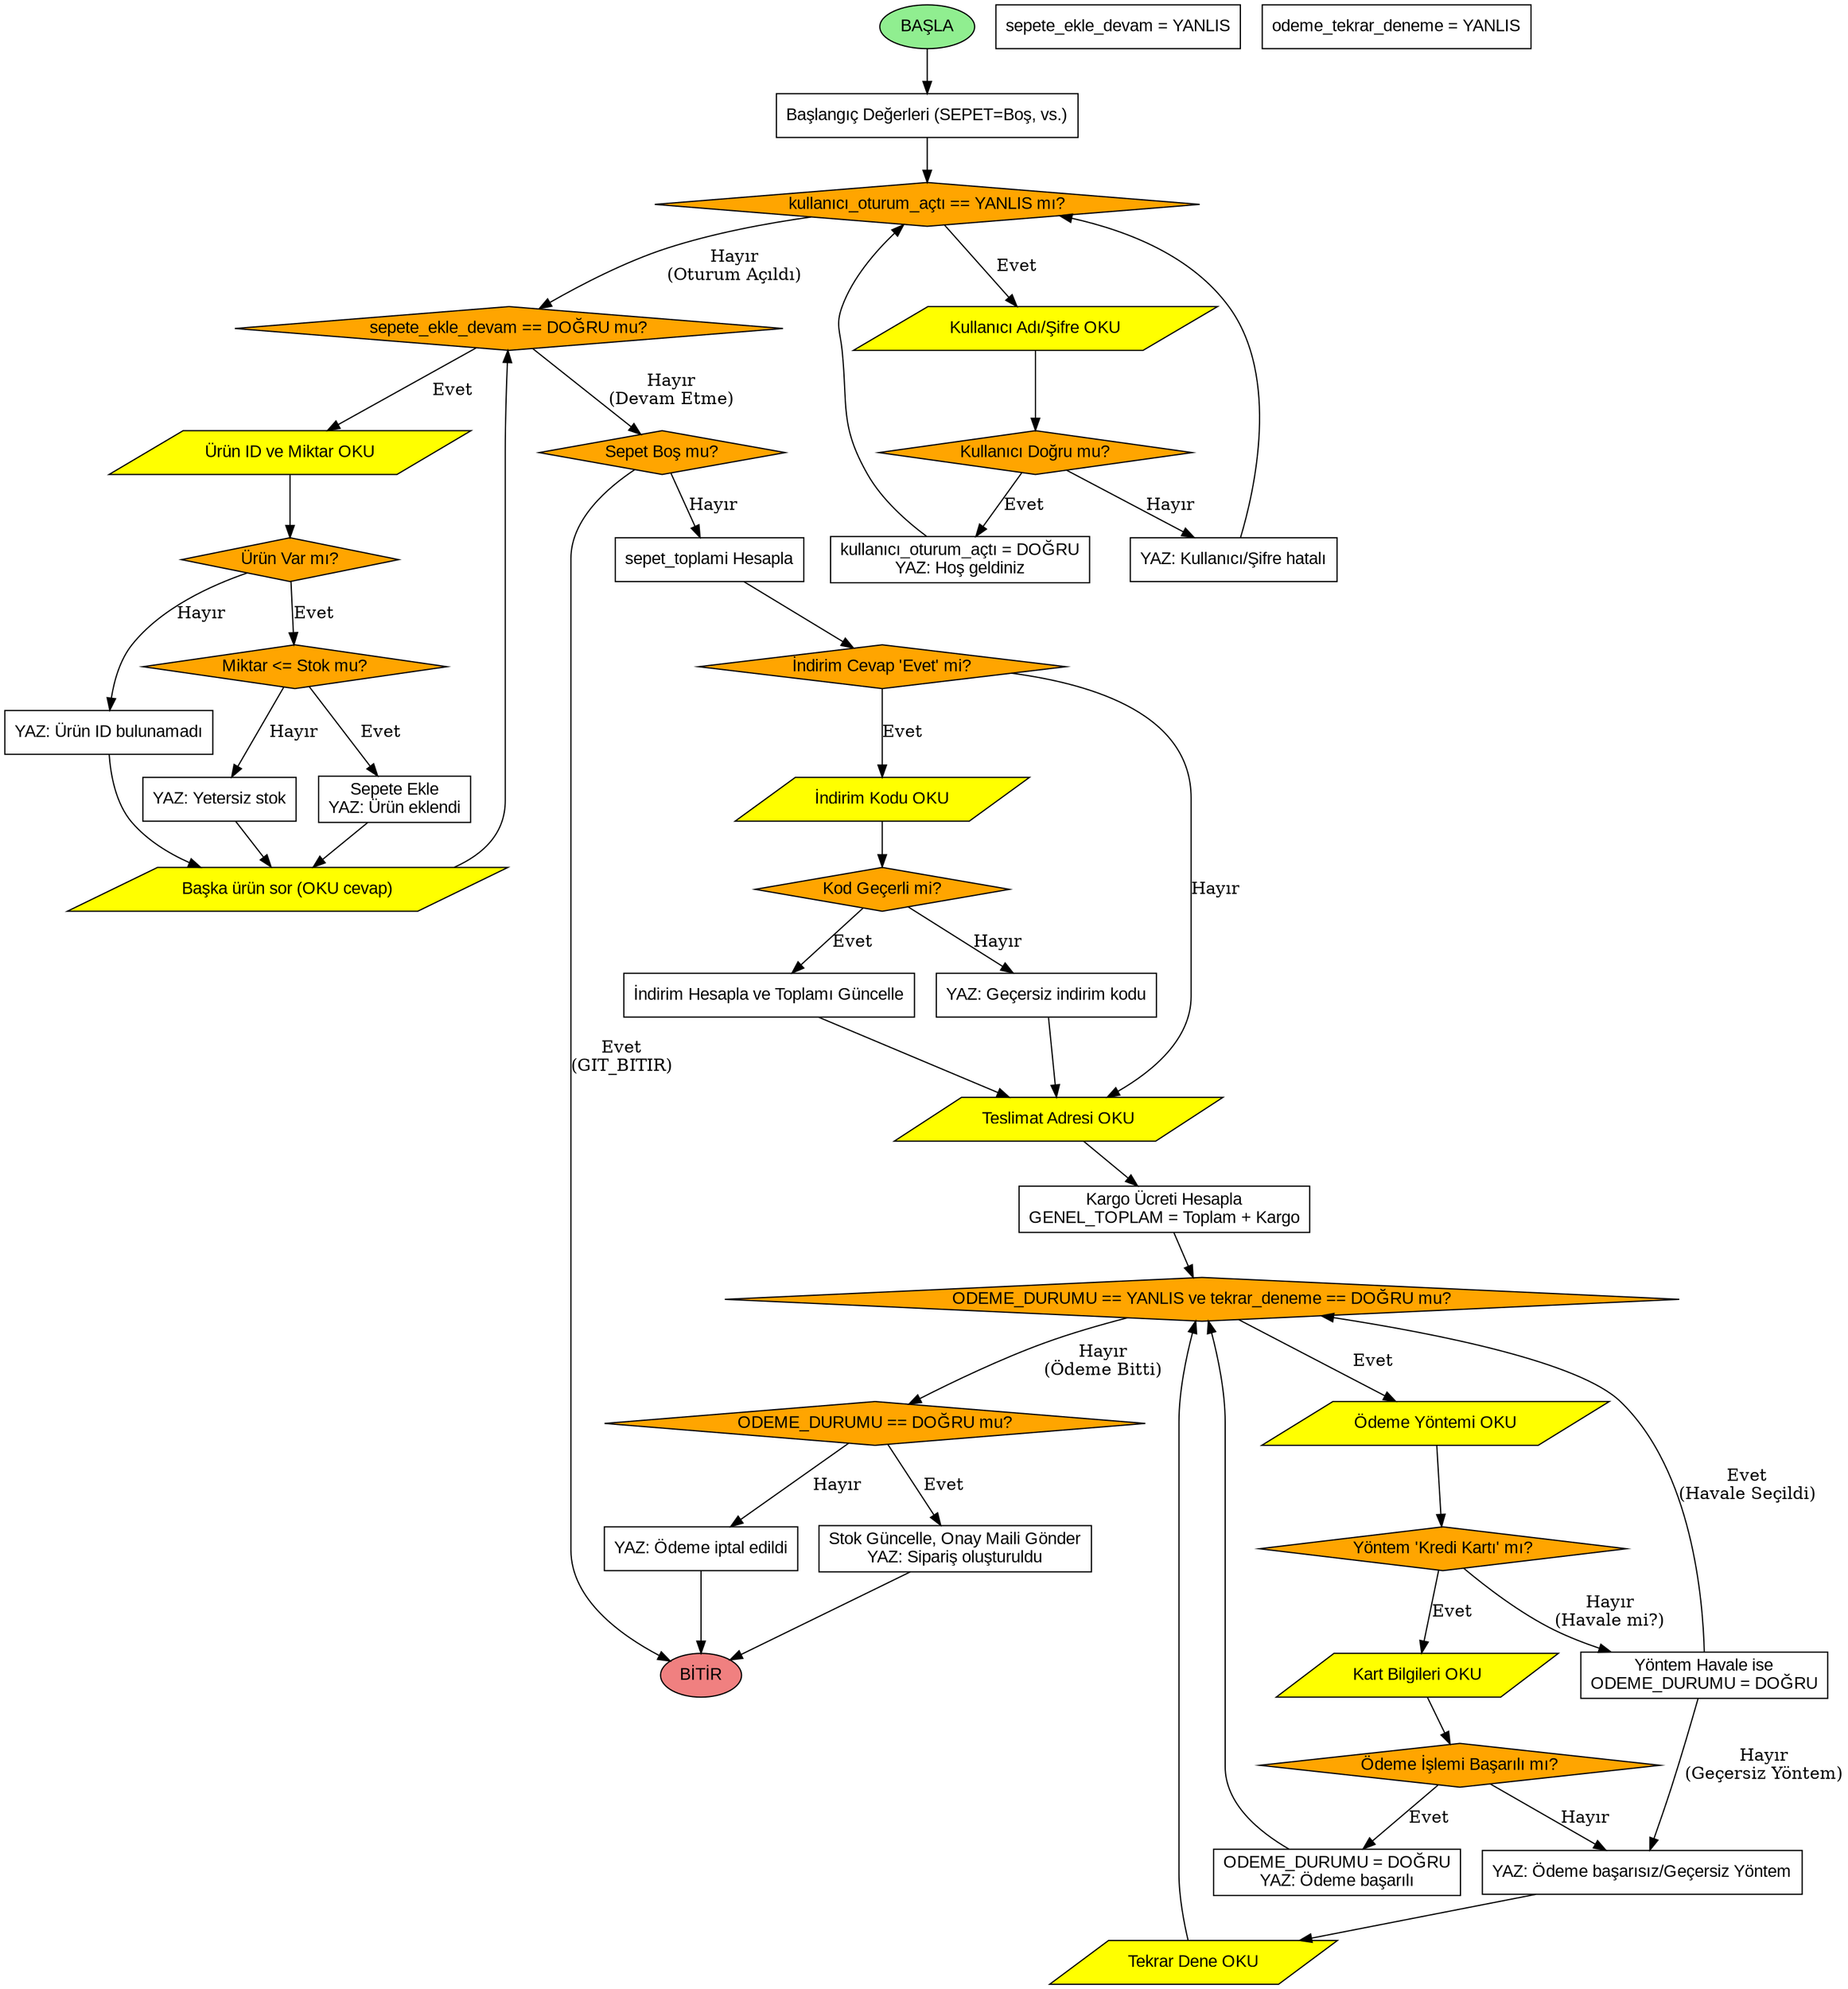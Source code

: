 digraph E_Ticaret_Sistemi {
    rankdir=TB;
    node [fontname="Arial", style="filled", fillcolor="lightblue"];

    // Başlangıç ve Bitiş
    node [shape=oval, fillcolor="lightgreen"] basla [label="BAŞLA"];
    node [shape=oval, fillcolor="lightcoral"] bitir [label="BİTİR"];
    node [shape=box, fillcolor="white"] degiskenler [label="Başlangıç Değerleri (SEPET=Boş, vs.)"];

    // ----------------------------------------------------
    // I. KULLANICI GİRİŞİ ve OTURUM AÇMA
    // ----------------------------------------------------
    node [shape=diamond, fillcolor="orange"] kullanici_giris_dongu [label="kullanıcı_oturum_açtı == YANLIS mı?"];
    node [shape=parallelogram, fillcolor="yellow"] giris_oku [label="Kullanıcı Adı/Şifre OKU"];
    node [shape=diamond, fillcolor="orange"] kullanici_dogru [label="Kullanıcı Doğru mu?"];
    node [shape=box, fillcolor="white"] giris_basarili [label="kullanıcı_oturum_açtı = DOĞRU\nYAZ: Hoş geldiniz"];
    node [shape=box, fillcolor="white"] giris_hata [label="YAZ: Kullanıcı/Şifre hatalı"];

    // ----------------------------------------------------
    // II. SEPET YÖNETİMİ
    // ----------------------------------------------------
    node [shape=diamond, fillcolor="orange"] sepet_yonetim_dongu [label="sepete_ekle_devam == DOĞRU mu?"];
    node [shape=parallelogram, fillcolor="yellow"] urun_oku [label="Ürün ID ve Miktar OKU"];
    node [shape=diamond, fillcolor="orange"] urun_var_mi [label="Ürün Var mı?"];
    node [shape=diamond, fillcolor="orange"] stok_yeterli [label="Miktar <= Stok mu?"];
    node [shape=box, fillcolor="white"] sepete_ekle [label="Sepete Ekle\nYAZ: Ürün eklendi"];
    node [shape=box, fillcolor="white"] stok_hata [label="YAZ: Yetersiz stok"];
    node [shape=box, fillcolor="white"] urun_hata [label="YAZ: Ürün ID bulunamadı"];
    node [shape=parallelogram, fillcolor="yellow"] devam_sor [label="Başka ürün sor (OKU cevap)"];
    node [shape=box, fillcolor="white"] devam_sonlandir [label="sepete_ekle_devam = YANLIS"];

    // ----------------------------------------------------
    // III. ÖDEME ÖNCESİ KONTROLLER
    // ----------------------------------------------------
    node [shape=diamond, fillcolor="orange"] sepet_bos_mu [label="Sepet Boş mu?"];
    node [shape=box, fillcolor="white"] toplam_hesapla [label="sepet_toplami Hesapla"];
    
    // İndirim
    node [shape=parallelogram, fillcolor="yellow"] indirim_sor [label="İndirim Kodu OKU"];
    node [shape=diamond, fillcolor="orange"] indirim_uygula_istiyor [label="İndirim Cevap 'Evet' mi?"];
    node [shape=diamond, fillcolor="orange"] kod_gecerli [label="Kod Geçerli mi?"];
    node [shape=box, fillcolor="white"] indirim_uygula [label="İndirim Hesapla ve Toplamı Güncelle"];
    node [shape=box, fillcolor="white"] indirim_hata [label="YAZ: Geçersiz indirim kodu"];

    // Kargo
    node [shape=parallelogram, fillcolor="yellow"] adres_oku [label="Teslimat Adresi OKU"];
    node [shape=box, fillcolor="white"] kargo_hesapla [label="Kargo Ücreti Hesapla\nGENEL_TOPLAM = Toplam + Kargo"];

    // ----------------------------------------------------
    // IV. ÖDEME AŞAMASI
    // ----------------------------------------------------
    node [shape=diamond, fillcolor="orange"] odeme_dongu_kontrol [label="ODEME_DURUMU == YANLIS ve tekrar_deneme == DOĞRU mu?"];
    node [shape=parallelogram, fillcolor="yellow"] yontem_oku [label="Ödeme Yöntemi OKU"];
    node [shape=diamond, fillcolor="orange"] kredi_karti_mi [label="Yöntem 'Kredi Kartı' mı?"];
    node [shape=parallelogram, fillcolor="yellow"] kart_bilgi_oku [label="Kart Bilgileri OKU"];
    node [shape=diamond, fillcolor="orange"] odeme_basarili [label="Ödeme İşlemi Başarılı mı?"];

    node [shape=box, fillcolor="white"] odeme_basarili_islem [label="ODEME_DURUMU = DOĞRU\nYAZ: Ödeme başarılı"];
    node [shape=box, fillcolor="white"] havale_islem [label="Yöntem Havale ise\nODEME_DURUMU = DOĞRU"];
    node [shape=box, fillcolor="white"] odeme_hata_yaz [label="YAZ: Ödeme başarısız/Geçersiz Yöntem"];
    
    node [shape=parallelogram, fillcolor="yellow"] odeme_tekrar_sor [label="Tekrar Dene OKU"];
    node [shape=box, fillcolor="white"] odeme_iptal [label="odeme_tekrar_deneme = YANLIS"];

    // ----------------------------------------------------
    // V. SİPARİŞ ONAYI
    // ----------------------------------------------------
    node [shape=diamond, fillcolor="orange"] odeme_son_durum [label="ODEME_DURUMU == DOĞRU mu?"];
    node [shape=box, fillcolor="white"] siparis_onay [label="Stok Güncelle, Onay Maili Gönder\nYAZ: Sipariş oluşturuldu"];
    node [shape=box, fillcolor="white"] siparis_iptal [label="YAZ: Ödeme iptal edildi"];

    // ----------------------------------------------------
    // AKIŞ BAĞLANTILARI
    // ----------------------------------------------------

    // I. KULLANICI GİRİŞİ
    basla -> degiskenler;
    degiskenler -> kullanici_giris_dongu;
    kullanici_giris_dongu -> giris_oku [label="Evet"];
    kullanici_giris_dongu -> sepet_yonetim_dongu [label="Hayır\n(Oturum Açıldı)"];
    giris_oku -> kullanici_dogru;
    kullanici_dogru -> giris_basarili [label="Evet"];
    kullanici_dogru -> giris_hata [label="Hayır"];
    giris_basarili -> kullanici_giris_dongu; 
    giris_hata -> kullanici_giris_dongu; 

    // II. SEPET YÖNETİMİ
    sepet_yonetim_dongu -> sepet_bos_mu [label="Hayır\n(Devam Etme)"];
    sepet_yonetim_dongu -> urun_oku [label="Evet"];
    urun_oku -> urun_var_mi;
    urun_var_mi -> stok_yeterli [label="Evet"];
    urun_var_mi -> urun_hata [label="Hayır"];
    stok_yeterli -> sepete_ekle [label="Evet"];
    stok_yeterli -> stok_hata [label="Hayır"];
    sepete_ekle -> devam_sor;
    stok_hata -> devam_sor;
    urun_hata -> devam_sor;
    devam_sor -> sepet_yonetim_dongu;
    
    // III. ÖDEME ÖNCESİ KONTROLLER
    sepet_bos_mu -> bitir [label="Evet\n(GIT_BITIR)"];
    sepet_bos_mu -> toplam_hesapla [label="Hayır"];
    toplam_hesapla -> indirim_uygula_istiyor;
    
    // İndirim
    indirim_uygula_istiyor -> indirim_sor [label="Evet"];
    indirim_uygula_istiyor -> adres_oku [label="Hayır"];
    indirim_sor -> kod_gecerli;
    kod_gecerli -> indirim_uygula [label="Evet"];
    kod_gecerli -> indirim_hata [label="Hayır"];
    indirim_uygula -> adres_oku;
    indirim_hata -> adres_oku;

    // Kargo
    adres_oku -> kargo_hesapla;
    kargo_hesapla -> odeme_dongu_kontrol;

    // IV. ÖDEME AŞAMASI
    odeme_dongu_kontrol -> odeme_son_durum [label="Hayır\n(Ödeme Bitti)"];
    odeme_dongu_kontrol -> yontem_oku [label="Evet"];
    yontem_oku -> kredi_karti_mi;
    
    // Kredi Kartı
    kredi_karti_mi -> kart_bilgi_oku [label="Evet"];
    kart_bilgi_oku -> odeme_basarili;
    odeme_basarili -> odeme_basarili_islem [label="Evet"];
    odeme_basarili -> odeme_hata_yaz [label="Hayır"];
    
    // Havale veya Geçersiz Yöntem
    kredi_karti_mi -> havale_islem [label="Hayır\n(Havale mi?)"];
    havale_islem -> odeme_hata_yaz [label="Hayır\n(Geçersiz Yöntem)"]; // Havale değilse hata
    havale_islem -> odeme_dongu_kontrol [label="Evet\n(Havale Seçildi)"]; // Havale ise döngüden çıkar

    // Ödeme Tekrar Kontrolü
    odeme_basarili_islem -> odeme_dongu_kontrol; // ODEME_DURUMU=DOĞRU olduğu için Hayır'dan çıkar

    odeme_hata_yaz -> odeme_tekrar_sor; 
    odeme_tekrar_sor -> odeme_dongu_kontrol; // Tekrar dene kontrolüne göre döngüyü sürdürür/durdurur

    // V. SİPARİŞ ONAYI
    odeme_son_durum -> siparis_onay [label="Evet"];
    odeme_son_durum -> siparis_iptal [label="Hayır"];
    siparis_onay -> bitir;
    siparis_iptal -> bitir;
}
